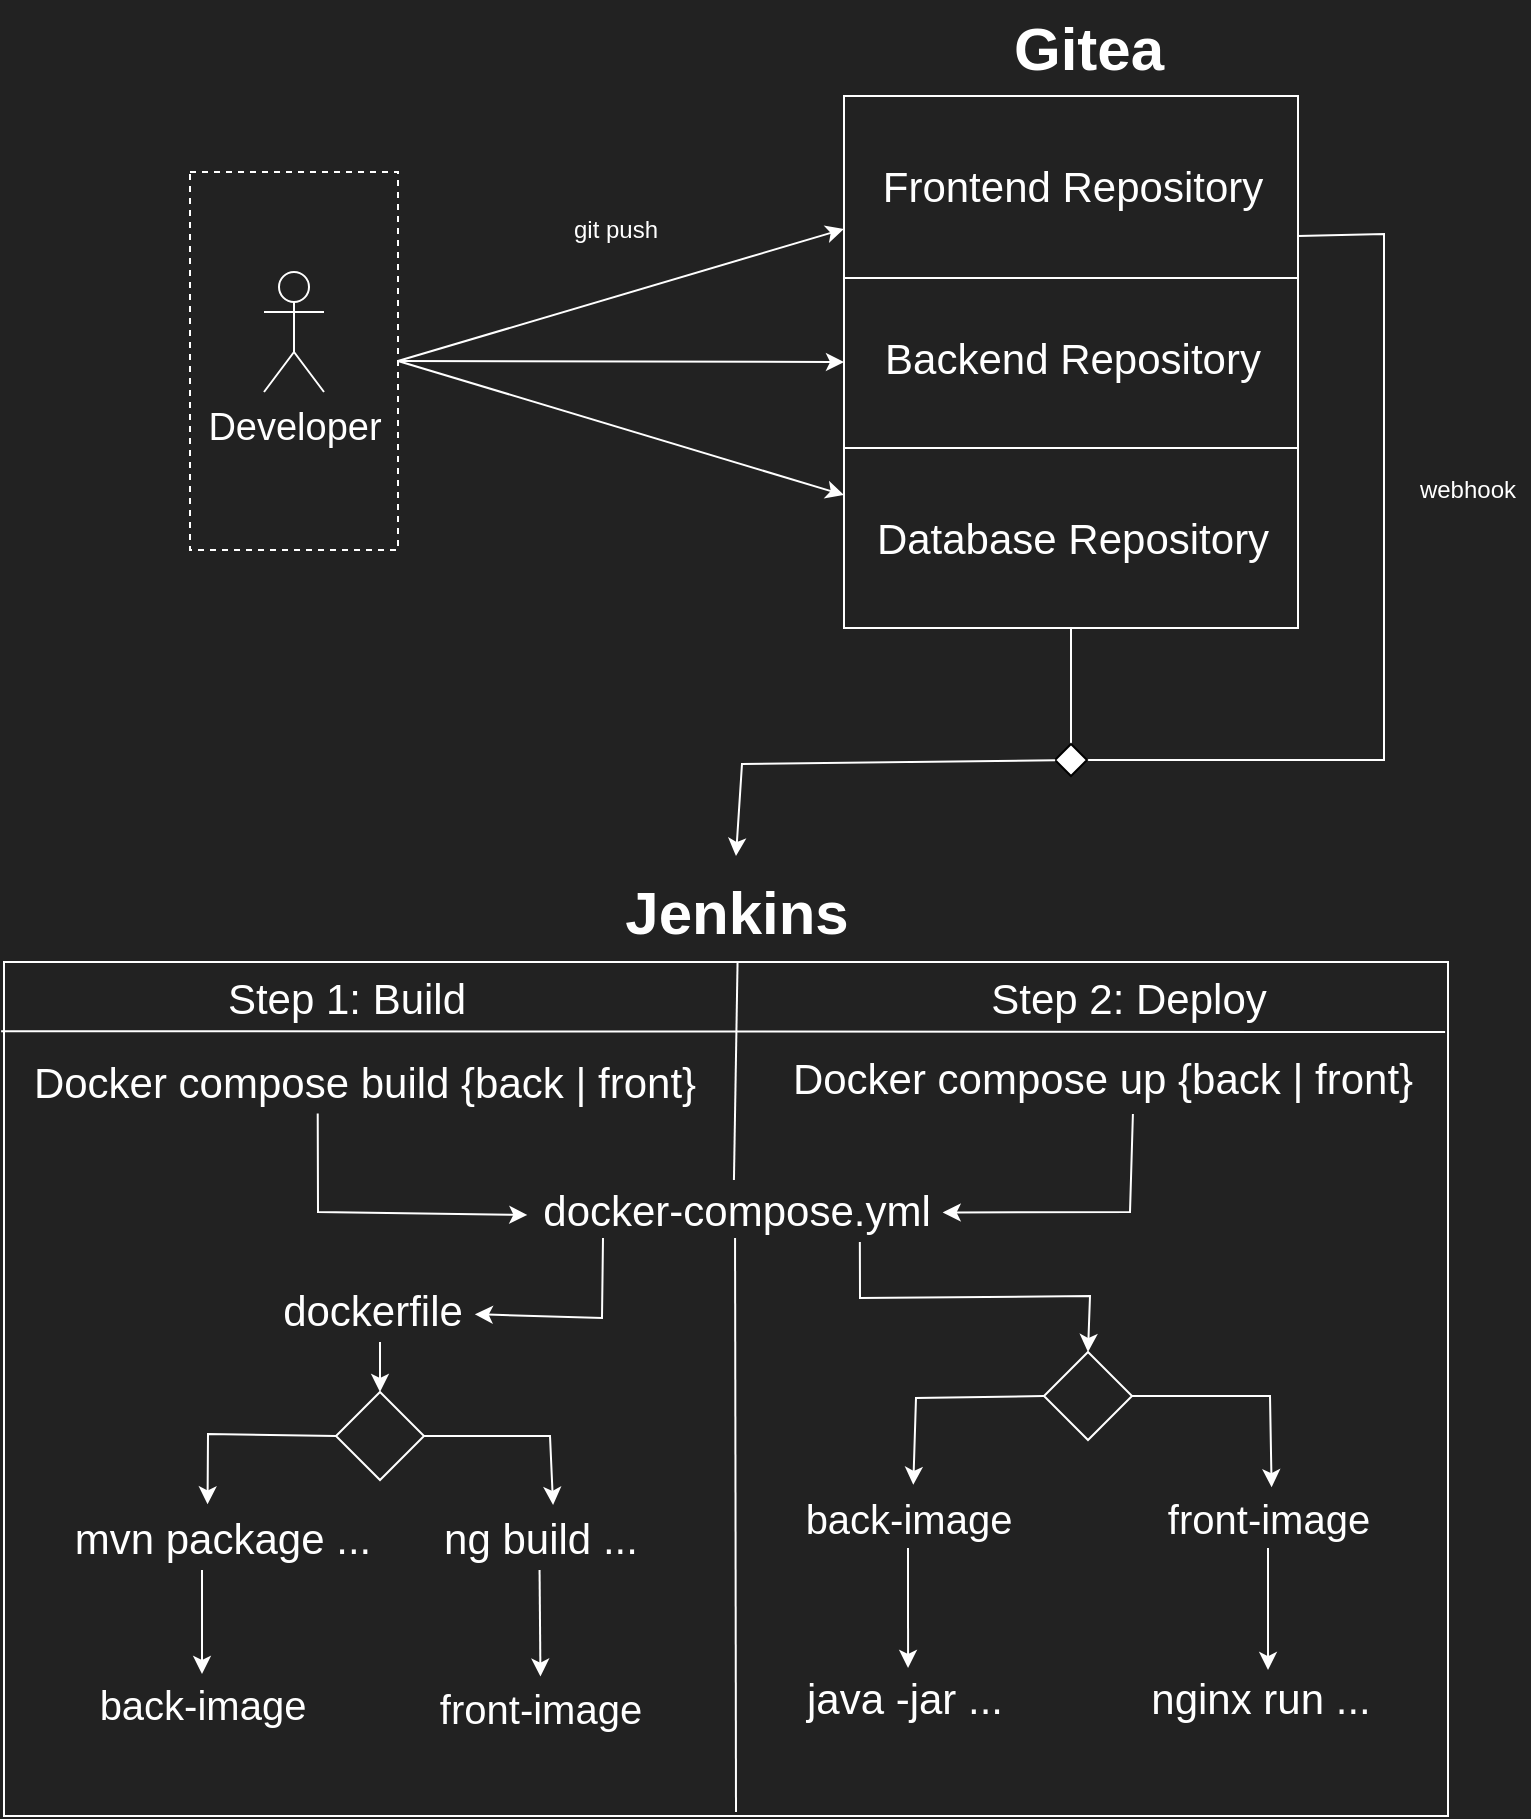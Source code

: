 <mxfile>
    <diagram id="N_nXRupYKBVcjGF1MNJq" name="Page-1">
        <mxGraphModel dx="1276" dy="20" grid="0" gridSize="10" guides="1" tooltips="1" connect="1" arrows="1" fold="1" page="0" pageScale="1" pageWidth="850" pageHeight="1100" background="#222222" math="0" shadow="0">
            <root>
                <mxCell id="0"/>
                <mxCell id="1" parent="0"/>
                <mxCell id="5" value="Developer" style="shape=umlActor;verticalLabelPosition=bottom;verticalAlign=top;html=1;outlineConnect=0;fillColor=none;strokeColor=#FFFFFF;fontColor=#FFFFFF;fontSize=19;rounded=0;" parent="1" vertex="1">
                    <mxGeometry x="56" y="753" width="30" height="60" as="geometry"/>
                </mxCell>
                <mxCell id="9" value="" style="rounded=0;whiteSpace=wrap;html=1;fillColor=none;strokeColor=#FFFFFF;dashed=1;" parent="1" vertex="1">
                    <mxGeometry x="19" y="703" width="104" height="189" as="geometry"/>
                </mxCell>
                <mxCell id="99" style="edgeStyle=none;html=1;entryX=0.5;entryY=0;entryDx=0;entryDy=0;strokeColor=#FFFFFF;endArrow=none;endFill=0;" parent="1" source="10" target="98" edge="1">
                    <mxGeometry relative="1" as="geometry"/>
                </mxCell>
                <mxCell id="10" value="" style="rounded=0;whiteSpace=wrap;html=1;fillColor=none;strokeColor=#FFFFFF;" parent="1" vertex="1">
                    <mxGeometry x="346" y="665" width="227" height="266" as="geometry"/>
                </mxCell>
                <mxCell id="15" value="" style="endArrow=none;startArrow=classic;html=1;strokeColor=#FFFFFF;rounded=0;curved=0;startFill=1;labelBackgroundColor=none;fontColor=#FFFFFF;verticalAlign=top;fontSize=15;endFill=0;exitX=0;exitY=0.25;exitDx=0;exitDy=0;entryX=1;entryY=0.5;entryDx=0;entryDy=0;" parent="1" source="10" target="9" edge="1">
                    <mxGeometry x="-0.002" width="50" height="50" relative="1" as="geometry">
                        <mxPoint x="313" y="732" as="sourcePoint"/>
                        <mxPoint x="229" y="732" as="targetPoint"/>
                        <mxPoint as="offset"/>
                    </mxGeometry>
                </mxCell>
                <mxCell id="16" value="" style="endArrow=none;startArrow=classic;html=1;strokeColor=#FFFFFF;rounded=0;curved=0;startFill=1;labelBackgroundColor=none;fontColor=#FFFFFF;verticalAlign=top;fontSize=15;endFill=0;exitX=0;exitY=0.75;exitDx=0;exitDy=0;entryX=1;entryY=0.5;entryDx=0;entryDy=0;" parent="1" source="10" target="9" edge="1">
                    <mxGeometry x="-0.001" width="50" height="50" relative="1" as="geometry">
                        <mxPoint x="308" y="862" as="sourcePoint"/>
                        <mxPoint x="230" y="864" as="targetPoint"/>
                        <mxPoint as="offset"/>
                    </mxGeometry>
                </mxCell>
                <mxCell id="18" value="Gitea" style="text;html=1;align=center;verticalAlign=middle;resizable=0;points=[];autosize=1;strokeColor=none;fillColor=none;fontColor=#FFFFFF;fontSize=30;rounded=0;fontStyle=1" parent="1" vertex="1">
                    <mxGeometry x="422.5" y="617" width="90" height="48" as="geometry"/>
                </mxCell>
                <mxCell id="19" value="" style="endArrow=none;startArrow=none;html=1;strokeColor=#FFFFFF;rounded=0;curved=0;exitX=0;exitY=0.5;exitDx=0;exitDy=0;startFill=0;labelBackgroundColor=none;fontColor=#FFFFFF;verticalAlign=top;fontSize=15;endFill=0;entryX=1;entryY=0.5;entryDx=0;entryDy=0;" parent="1" edge="1">
                    <mxGeometry x="0.005" width="50" height="50" relative="1" as="geometry">
                        <mxPoint x="346" y="756" as="sourcePoint"/>
                        <mxPoint x="573" y="756" as="targetPoint"/>
                        <mxPoint as="offset"/>
                    </mxGeometry>
                </mxCell>
                <mxCell id="21" value="Frontend Repository" style="text;html=1;align=center;verticalAlign=middle;resizable=0;points=[];autosize=1;strokeColor=none;fillColor=none;fontColor=#FFFFFF;fontSize=21;rounded=0;" parent="1" vertex="1">
                    <mxGeometry x="355.5" y="691" width="208" height="37" as="geometry"/>
                </mxCell>
                <mxCell id="22" value="Backend Repository" style="text;html=1;align=center;verticalAlign=middle;resizable=0;points=[];autosize=1;strokeColor=none;fillColor=none;fontColor=#FFFFFF;fontSize=21;rounded=0;" parent="1" vertex="1">
                    <mxGeometry x="356.5" y="777" width="206" height="37" as="geometry"/>
                </mxCell>
                <mxCell id="26" value="" style="rounded=0;whiteSpace=wrap;html=1;fillColor=none;strokeColor=#FFFFFF;" parent="1" vertex="1">
                    <mxGeometry x="-74" y="1098" width="722" height="427" as="geometry"/>
                </mxCell>
                <mxCell id="27" value="Jenkins" style="text;html=1;align=center;verticalAlign=middle;resizable=0;points=[];autosize=1;strokeColor=none;fillColor=none;fontColor=#FFFFFF;fontSize=30;rounded=0;fontStyle=1" parent="1" vertex="1">
                    <mxGeometry x="231.5" y="1049" width="120" height="48" as="geometry"/>
                </mxCell>
                <mxCell id="29" value="Step 1: Build" style="text;html=1;align=center;verticalAlign=middle;resizable=0;points=[];autosize=1;strokeColor=none;fillColor=none;fontColor=#FFFFFF;fontSize=21;rounded=0;" parent="1" vertex="1">
                    <mxGeometry x="28" y="1097" width="137" height="37" as="geometry"/>
                </mxCell>
                <mxCell id="30" value="Step 2: Deploy" style="text;html=1;align=center;verticalAlign=middle;resizable=0;points=[];autosize=1;strokeColor=none;fillColor=none;fontColor=#FFFFFF;fontSize=21;rounded=0;" parent="1" vertex="1">
                    <mxGeometry x="409.5" y="1097" width="156" height="37" as="geometry"/>
                </mxCell>
                <mxCell id="33" value="Docker compose build {back | front}" style="text;html=1;align=center;verticalAlign=middle;resizable=0;points=[];autosize=1;strokeColor=none;fillColor=none;fontColor=#FFFFFF;fontSize=21;rounded=0;spacing=-1;" parent="1" vertex="1">
                    <mxGeometry x="-66" y="1142" width="343" height="31" as="geometry"/>
                </mxCell>
                <mxCell id="34" value="dockerfile" style="text;html=1;align=center;verticalAlign=middle;resizable=0;points=[];autosize=1;strokeColor=none;fillColor=none;fontColor=#FFFFFF;fontSize=21;strokeWidth=2;rounded=0;spacing=-2;" parent="1" vertex="1">
                    <mxGeometry x="59.5" y="1257" width="100" height="29" as="geometry"/>
                </mxCell>
                <mxCell id="108" style="edgeStyle=none;html=1;entryX=0.5;entryY=0;entryDx=0;entryDy=0;strokeColor=#FFFFFF;exitX=0.806;exitY=1.069;exitDx=0;exitDy=0;exitPerimeter=0;rounded=0;curved=0;" parent="1" source="36" target="74" edge="1">
                    <mxGeometry relative="1" as="geometry">
                        <Array as="points">
                            <mxPoint x="354" y="1266"/>
                            <mxPoint x="469" y="1265"/>
                        </Array>
                    </mxGeometry>
                </mxCell>
                <mxCell id="36" value="docker-compose.yml" style="text;html=1;align=center;verticalAlign=middle;resizable=0;points=[];autosize=1;strokeColor=none;fillColor=none;fontColor=#FFFFFF;fontSize=21;rounded=0;spacing=-2;" parent="1" vertex="1">
                    <mxGeometry x="189.5" y="1207" width="204" height="29" as="geometry"/>
                </mxCell>
                <mxCell id="37" value="Docker compose up&amp;nbsp;&lt;span style=&quot;color: rgb(255, 255, 255);&quot;&gt;{back | front}&lt;/span&gt;" style="text;html=1;align=center;verticalAlign=middle;resizable=0;points=[];autosize=1;strokeColor=none;fillColor=none;fontColor=#FFFFFF;fontSize=21;rounded=0;spacing=-1;" parent="1" vertex="1">
                    <mxGeometry x="314" y="1140" width="322" height="31" as="geometry"/>
                </mxCell>
                <mxCell id="38" value="" style="endArrow=none;startArrow=none;html=1;strokeColor=#FFFFFF;rounded=0;curved=0;startFill=0;labelBackgroundColor=none;fontColor=#FFFFFF;verticalAlign=top;fontSize=15;endFill=0;entryX=0.508;entryY=0.001;entryDx=0;entryDy=0;entryPerimeter=0;" parent="1" target="26" edge="1">
                    <mxGeometry x="0.005" width="50" height="50" relative="1" as="geometry">
                        <mxPoint x="290.972" y="1207" as="sourcePoint"/>
                        <mxPoint x="287" y="1098" as="targetPoint"/>
                        <mxPoint as="offset"/>
                    </mxGeometry>
                </mxCell>
                <mxCell id="39" value="" style="endArrow=none;startArrow=none;html=1;strokeColor=#FFFFFF;rounded=0;curved=0;startFill=0;labelBackgroundColor=none;fontColor=#FFFFFF;verticalAlign=top;fontSize=15;endFill=0;" parent="1" target="36" edge="1">
                    <mxGeometry x="0.005" width="50" height="50" relative="1" as="geometry">
                        <mxPoint x="292" y="1523" as="sourcePoint"/>
                        <mxPoint x="292" y="1317" as="targetPoint"/>
                        <mxPoint as="offset"/>
                    </mxGeometry>
                </mxCell>
                <mxCell id="40" value="" style="endArrow=none;startArrow=none;html=1;strokeColor=#FFFFFF;rounded=0;curved=0;startFill=0;labelBackgroundColor=none;fontColor=#FFFFFF;verticalAlign=top;fontSize=15;endFill=0;entryX=-0.002;entryY=0.081;entryDx=0;entryDy=0;exitX=0.998;exitY=0.082;exitDx=0;exitDy=0;entryPerimeter=0;exitPerimeter=0;" parent="1" source="26" target="26" edge="1">
                    <mxGeometry x="-0.001" width="50" height="50" relative="1" as="geometry">
                        <mxPoint x="597.236" y="1136.251" as="sourcePoint"/>
                        <mxPoint x="-18.91" y="1137.532" as="targetPoint"/>
                        <mxPoint as="offset"/>
                    </mxGeometry>
                </mxCell>
                <mxCell id="58" value="" style="edgeStyle=none;labelBackgroundColor=none;strokeColor=#FFFFFF;rounded=0;" parent="1" target="56" edge="1">
                    <mxGeometry relative="1" as="geometry">
                        <mxPoint x="25" y="1402" as="sourcePoint"/>
                    </mxGeometry>
                </mxCell>
                <mxCell id="47" value="mvn package ..." style="text;html=1;align=center;verticalAlign=middle;resizable=0;points=[];autosize=1;strokeColor=none;fillColor=none;fontColor=#FFFFFF;fontSize=21;strokeWidth=2;rounded=0;spacing=-1;" parent="1" vertex="1">
                    <mxGeometry x="-45.5" y="1370" width="160" height="31" as="geometry"/>
                </mxCell>
                <mxCell id="48" value="ng build ..." style="text;html=1;align=center;verticalAlign=middle;resizable=0;points=[];autosize=1;strokeColor=none;fillColor=none;fontColor=#FFFFFF;fontSize=21;strokeWidth=2;rounded=0;spacing=-1;" parent="1" vertex="1">
                    <mxGeometry x="139.5" y="1370" width="109" height="31" as="geometry"/>
                </mxCell>
                <mxCell id="51" value="" style="rhombus;whiteSpace=wrap;html=1;fontColor=#FFFFFF;strokeColor=#FFFFFF;rounded=0;fillColor=none;" parent="1" vertex="1">
                    <mxGeometry x="92" y="1313" width="44" height="44" as="geometry"/>
                </mxCell>
                <mxCell id="52" value="" style="endArrow=none;startArrow=classic;html=1;strokeColor=#FFFFFF;rounded=0;curved=0;startFill=1;labelBackgroundColor=none;fontColor=#FFFFFF;verticalAlign=top;fontSize=15;endFill=0;exitX=0.5;exitY=0;exitDx=0;exitDy=0;" parent="1" source="51" edge="1">
                    <mxGeometry x="0.005" width="50" height="50" relative="1" as="geometry">
                        <mxPoint x="134" y="1315" as="sourcePoint"/>
                        <mxPoint x="114" y="1288" as="targetPoint"/>
                        <mxPoint as="offset"/>
                        <Array as="points"/>
                    </mxGeometry>
                </mxCell>
                <mxCell id="54" style="edgeStyle=none;html=1;entryX=0.458;entryY=-0.027;entryDx=0;entryDy=0;entryPerimeter=0;strokeColor=#FFFFFF;rounded=0;exitX=0;exitY=0.5;exitDx=0;exitDy=0;" parent="1" source="51" target="47" edge="1">
                    <mxGeometry relative="1" as="geometry">
                        <Array as="points">
                            <mxPoint x="28" y="1334"/>
                        </Array>
                        <mxPoint x="72.564" y="1335.564" as="sourcePoint"/>
                    </mxGeometry>
                </mxCell>
                <mxCell id="55" style="edgeStyle=none;html=1;entryX=0.56;entryY=-0.018;entryDx=0;entryDy=0;entryPerimeter=0;strokeColor=#FFFFFF;exitX=1;exitY=0.5;exitDx=0;exitDy=0;rounded=0;" parent="1" source="51" target="48" edge="1">
                    <mxGeometry relative="1" as="geometry">
                        <mxPoint x="242.5" y="1328" as="sourcePoint"/>
                        <mxPoint x="199.5" y="1379" as="targetPoint"/>
                        <Array as="points">
                            <mxPoint x="199" y="1335"/>
                        </Array>
                    </mxGeometry>
                </mxCell>
                <mxCell id="56" value="&lt;span style=&quot;color: rgb(255, 255, 255);&quot;&gt;back-image&lt;/span&gt;" style="text;html=1;align=center;verticalAlign=middle;resizable=0;points=[];autosize=1;strokeColor=none;fillColor=none;fontColor=#FFFFFF;fontSize=20;strokeWidth=2;rounded=0;spacing=-1;" parent="1" vertex="1">
                    <mxGeometry x="-32.5" y="1454" width="115" height="30" as="geometry"/>
                </mxCell>
                <mxCell id="57" value="&lt;span style=&quot;color: rgb(255, 255, 255);&quot;&gt;front-image&lt;/span&gt;" style="text;html=1;align=center;verticalAlign=middle;resizable=0;points=[];autosize=1;strokeColor=none;fillColor=none;fontColor=#FFFFFF;fontSize=20;strokeWidth=2;rounded=0;spacing=-1;" parent="1" vertex="1">
                    <mxGeometry x="137.5" y="1456" width="113" height="30" as="geometry"/>
                </mxCell>
                <mxCell id="59" value="" style="edgeStyle=none;labelBackgroundColor=none;strokeColor=#FFFFFF;rounded=0;entryX=0.502;entryY=-0.024;entryDx=0;entryDy=0;entryPerimeter=0;exitX=0.498;exitY=1.032;exitDx=0;exitDy=0;exitPerimeter=0;" parent="1" source="48" target="57" edge="1">
                    <mxGeometry relative="1" as="geometry">
                        <mxPoint x="194" y="1404" as="sourcePoint"/>
                        <mxPoint x="194" y="1428" as="targetPoint"/>
                    </mxGeometry>
                </mxCell>
                <mxCell id="60" style="edgeStyle=none;html=1;entryX=-0.009;entryY=0.602;entryDx=0;entryDy=0;entryPerimeter=0;strokeColor=#FFFFFF;exitX=0.434;exitY=1.026;exitDx=0;exitDy=0;exitPerimeter=0;rounded=0;curved=0;" parent="1" source="33" edge="1">
                    <mxGeometry relative="1" as="geometry">
                        <Array as="points">
                            <mxPoint x="83" y="1223"/>
                        </Array>
                        <mxPoint x="187.664" y="1224.458" as="targetPoint"/>
                    </mxGeometry>
                </mxCell>
                <mxCell id="61" style="edgeStyle=none;html=1;entryX=1.009;entryY=0.56;entryDx=0;entryDy=0;entryPerimeter=0;exitX=0.548;exitY=1.097;exitDx=0;exitDy=0;exitPerimeter=0;rounded=0;curved=0;strokeColor=#FFFFFF;" parent="1" source="37" target="36" edge="1">
                    <mxGeometry relative="1" as="geometry">
                        <Array as="points">
                            <mxPoint x="489" y="1223"/>
                        </Array>
                    </mxGeometry>
                </mxCell>
                <mxCell id="72" value="java -jar ..." style="text;html=1;align=center;verticalAlign=middle;resizable=0;points=[];autosize=1;strokeColor=none;fillColor=none;fontColor=#FFFFFF;fontSize=21;strokeWidth=2;rounded=0;spacing=-1;" parent="1" vertex="1">
                    <mxGeometry x="320.5" y="1450" width="110" height="31" as="geometry"/>
                </mxCell>
                <mxCell id="73" value="nginx run ..." style="text;html=1;align=center;verticalAlign=middle;resizable=0;points=[];autosize=1;strokeColor=none;fillColor=none;fontColor=#FFFFFF;fontSize=21;strokeWidth=2;rounded=0;spacing=-1;" parent="1" vertex="1">
                    <mxGeometry x="492.5" y="1450" width="122" height="31" as="geometry"/>
                </mxCell>
                <mxCell id="74" value="" style="rhombus;whiteSpace=wrap;html=1;fontColor=#FFFFFF;strokeColor=#FFFFFF;rounded=0;fillColor=none;" parent="1" vertex="1">
                    <mxGeometry x="446" y="1293" width="44" height="44" as="geometry"/>
                </mxCell>
                <mxCell id="76" style="edgeStyle=none;html=1;strokeColor=#FFFFFF;rounded=0;entryX=0.523;entryY=-0.053;entryDx=0;entryDy=0;entryPerimeter=0;exitX=0;exitY=0.5;exitDx=0;exitDy=0;" parent="1" source="74" target="104" edge="1">
                    <mxGeometry relative="1" as="geometry">
                        <Array as="points">
                            <mxPoint x="382" y="1316"/>
                        </Array>
                        <mxPoint x="436.571" y="1335.571" as="sourcePoint"/>
                        <mxPoint x="384" y="1380.5" as="targetPoint"/>
                    </mxGeometry>
                </mxCell>
                <mxCell id="77" style="edgeStyle=none;html=1;strokeColor=#FFFFFF;exitX=1;exitY=0.5;exitDx=0;exitDy=0;rounded=0;entryX=0.516;entryY=-0.013;entryDx=0;entryDy=0;entryPerimeter=0;" parent="1" target="105" edge="1">
                    <mxGeometry relative="1" as="geometry">
                        <mxPoint x="490" y="1315" as="sourcePoint"/>
                        <mxPoint x="553" y="1378.5" as="targetPoint"/>
                        <Array as="points">
                            <mxPoint x="559" y="1315"/>
                        </Array>
                    </mxGeometry>
                </mxCell>
                <mxCell id="95" style="edgeStyle=none;html=1;entryX=1;entryY=0.5;entryDx=0;entryDy=0;strokeColor=#FFFFFF;endArrow=none;endFill=0;exitX=1;exitY=0.263;exitDx=0;exitDy=0;exitPerimeter=0;rounded=0;curved=0;" parent="1" source="10" target="98" edge="1">
                    <mxGeometry relative="1" as="geometry">
                        <Array as="points">
                            <mxPoint x="616" y="734"/>
                            <mxPoint x="616" y="997"/>
                        </Array>
                    </mxGeometry>
                </mxCell>
                <mxCell id="98" value="" style="rhombus;whiteSpace=wrap;html=1;" parent="1" vertex="1">
                    <mxGeometry x="451.5" y="989" width="16" height="16" as="geometry"/>
                </mxCell>
                <mxCell id="100" value="" style="edgeStyle=none;html=1;strokeColor=#FFFFFF;labelBackgroundColor=none;fontColor=#FFFFFF;rounded=0;curved=0;" parent="1" source="98" edge="1">
                    <mxGeometry x="-0.235" y="-15" relative="1" as="geometry">
                        <Array as="points">
                            <mxPoint x="295" y="999"/>
                        </Array>
                        <mxPoint as="offset"/>
                        <mxPoint x="292" y="1045" as="targetPoint"/>
                    </mxGeometry>
                </mxCell>
                <mxCell id="101" style="edgeStyle=none;html=1;entryX=1.019;entryY=0.59;entryDx=0;entryDy=0;entryPerimeter=0;strokeColor=#FFFFFF;exitX=0.434;exitY=1.026;exitDx=0;exitDy=0;exitPerimeter=0;rounded=0;curved=0;" parent="1" target="34" edge="1">
                    <mxGeometry relative="1" as="geometry">
                        <Array as="points">
                            <mxPoint x="225" y="1276"/>
                        </Array>
                        <mxPoint x="225.5" y="1236" as="sourcePoint"/>
                        <mxPoint x="257.5" y="1277" as="targetPoint"/>
                    </mxGeometry>
                </mxCell>
                <mxCell id="104" value="&lt;span style=&quot;color: rgb(255, 255, 255);&quot;&gt;back-image&lt;/span&gt;" style="text;html=1;align=center;verticalAlign=middle;resizable=0;points=[];autosize=1;strokeColor=none;fillColor=none;fontColor=#FFFFFF;fontSize=20;strokeWidth=2;rounded=0;spacing=-1;" parent="1" vertex="1">
                    <mxGeometry x="320.5" y="1361" width="115" height="30" as="geometry"/>
                </mxCell>
                <mxCell id="105" value="&lt;span style=&quot;color: rgb(255, 255, 255);&quot;&gt;front-image&lt;/span&gt;" style="text;html=1;align=center;verticalAlign=middle;resizable=0;points=[];autosize=1;strokeColor=none;fillColor=none;fontColor=#FFFFFF;fontSize=20;strokeWidth=2;rounded=0;spacing=-1;" parent="1" vertex="1">
                    <mxGeometry x="501.5" y="1361" width="113" height="30" as="geometry"/>
                </mxCell>
                <mxCell id="106" value="" style="edgeStyle=none;entryX=0.523;entryY=0.032;entryDx=0;entryDy=0;entryPerimeter=0;fontColor=none;noLabel=1;strokeColor=#FFFFFF;" parent="1" source="104" target="72" edge="1">
                    <mxGeometry relative="1" as="geometry"/>
                </mxCell>
                <mxCell id="107" value="" style="edgeStyle=none;entryX=0.537;entryY=0.065;entryDx=0;entryDy=0;entryPerimeter=0;fontColor=none;noLabel=1;strokeColor=#FFFFFF;" parent="1" source="105" target="73" edge="1">
                    <mxGeometry relative="1" as="geometry"/>
                </mxCell>
                <mxCell id="111" value="" style="endArrow=none;startArrow=none;html=1;strokeColor=#FFFFFF;rounded=0;curved=0;exitX=0;exitY=0.5;exitDx=0;exitDy=0;startFill=0;labelBackgroundColor=none;fontColor=#FFFFFF;verticalAlign=top;fontSize=15;endFill=0;entryX=1;entryY=0.5;entryDx=0;entryDy=0;" edge="1" parent="1">
                    <mxGeometry x="0.005" width="50" height="50" relative="1" as="geometry">
                        <mxPoint x="346" y="841" as="sourcePoint"/>
                        <mxPoint x="573" y="841" as="targetPoint"/>
                        <mxPoint as="offset"/>
                    </mxGeometry>
                </mxCell>
                <mxCell id="112" value="Database Repository" style="text;html=1;align=center;verticalAlign=middle;resizable=0;points=[];autosize=1;strokeColor=none;fillColor=none;fontColor=#FFFFFF;fontSize=21;rounded=0;" vertex="1" parent="1">
                    <mxGeometry x="352.5" y="867" width="214" height="37" as="geometry"/>
                </mxCell>
                <mxCell id="113" value="" style="endArrow=none;startArrow=classic;html=1;strokeColor=#FFFFFF;rounded=0;curved=0;startFill=1;labelBackgroundColor=none;fontColor=#FFFFFF;verticalAlign=top;fontSize=15;endFill=0;exitX=0;exitY=0.5;exitDx=0;exitDy=0;entryX=1;entryY=0.5;entryDx=0;entryDy=0;" edge="1" parent="1" source="10" target="9">
                    <mxGeometry x="-0.002" width="50" height="50" relative="1" as="geometry">
                        <mxPoint x="356" y="742" as="sourcePoint"/>
                        <mxPoint x="133" y="808" as="targetPoint"/>
                        <mxPoint as="offset"/>
                    </mxGeometry>
                </mxCell>
                <mxCell id="116" value="git push" style="text;html=1;align=center;verticalAlign=middle;whiteSpace=wrap;rounded=0;fontColor=#FFFFFF;" vertex="1" parent="1">
                    <mxGeometry x="202" y="717" width="60" height="30" as="geometry"/>
                </mxCell>
                <mxCell id="117" value="webhook" style="text;html=1;align=center;verticalAlign=middle;whiteSpace=wrap;rounded=0;fontColor=#FFFFFF;" vertex="1" parent="1">
                    <mxGeometry x="628" y="847" width="60" height="30" as="geometry"/>
                </mxCell>
            </root>
        </mxGraphModel>
    </diagram>
</mxfile>